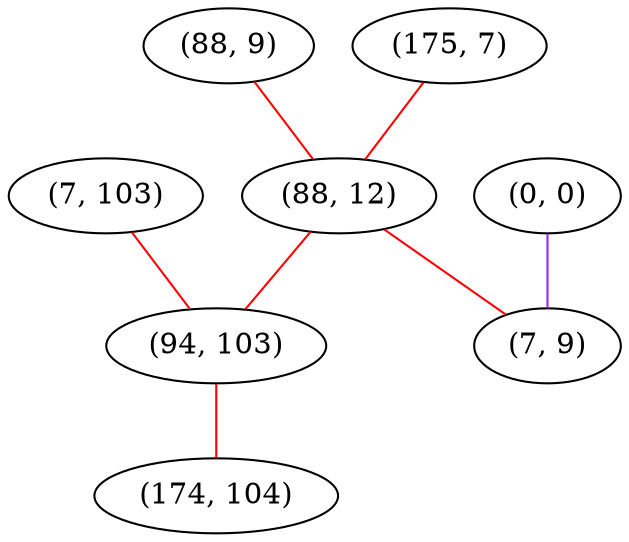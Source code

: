graph "" {
"(88, 9)";
"(0, 0)";
"(7, 103)";
"(175, 7)";
"(88, 12)";
"(94, 103)";
"(174, 104)";
"(7, 9)";
"(88, 9)" -- "(88, 12)"  [color=red, key=0, weight=1];
"(0, 0)" -- "(7, 9)"  [color=purple, key=0, weight=4];
"(7, 103)" -- "(94, 103)"  [color=red, key=0, weight=1];
"(175, 7)" -- "(88, 12)"  [color=red, key=0, weight=1];
"(88, 12)" -- "(94, 103)"  [color=red, key=0, weight=1];
"(88, 12)" -- "(7, 9)"  [color=red, key=0, weight=1];
"(94, 103)" -- "(174, 104)"  [color=red, key=0, weight=1];
}
